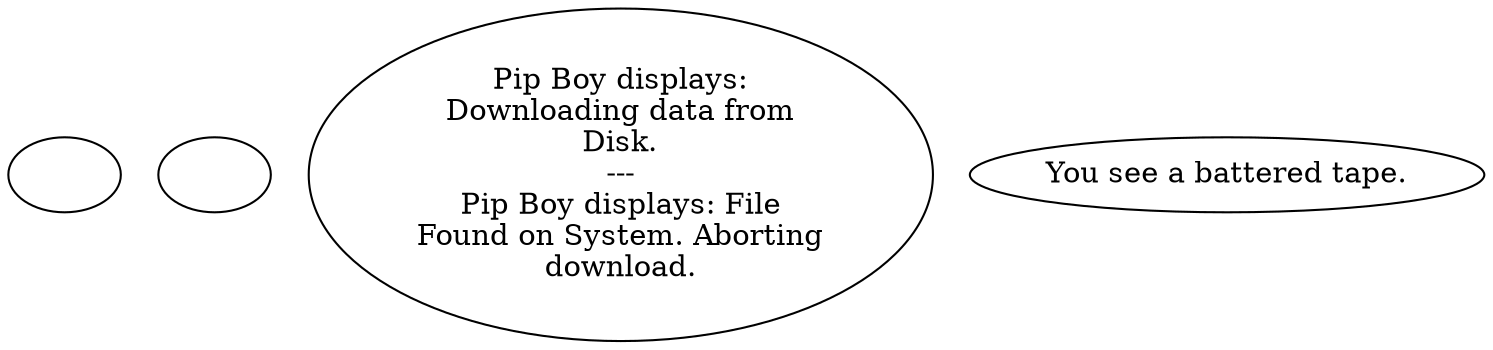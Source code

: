 digraph bispyhol {
  "checkPartyMembersNearDoor" [style=filled       fillcolor="#FFFFFF"       color="#000000"]
  "checkPartyMembersNearDoor" [label=""]
  "start" [style=filled       fillcolor="#FFFFFF"       color="#000000"]
  "start" [label=""]
  "use_p_proc" [style=filled       fillcolor="#FFFFFF"       color="#000000"]
  "use_p_proc" [label="Pip Boy displays:\nDownloading data from\nDisk.\n---\nPip Boy displays: File\nFound on System. Aborting\ndownload."]
  "description_p_proc" [style=filled       fillcolor="#FFFFFF"       color="#000000"]
  "description_p_proc" [label="You see a battered tape."]
}